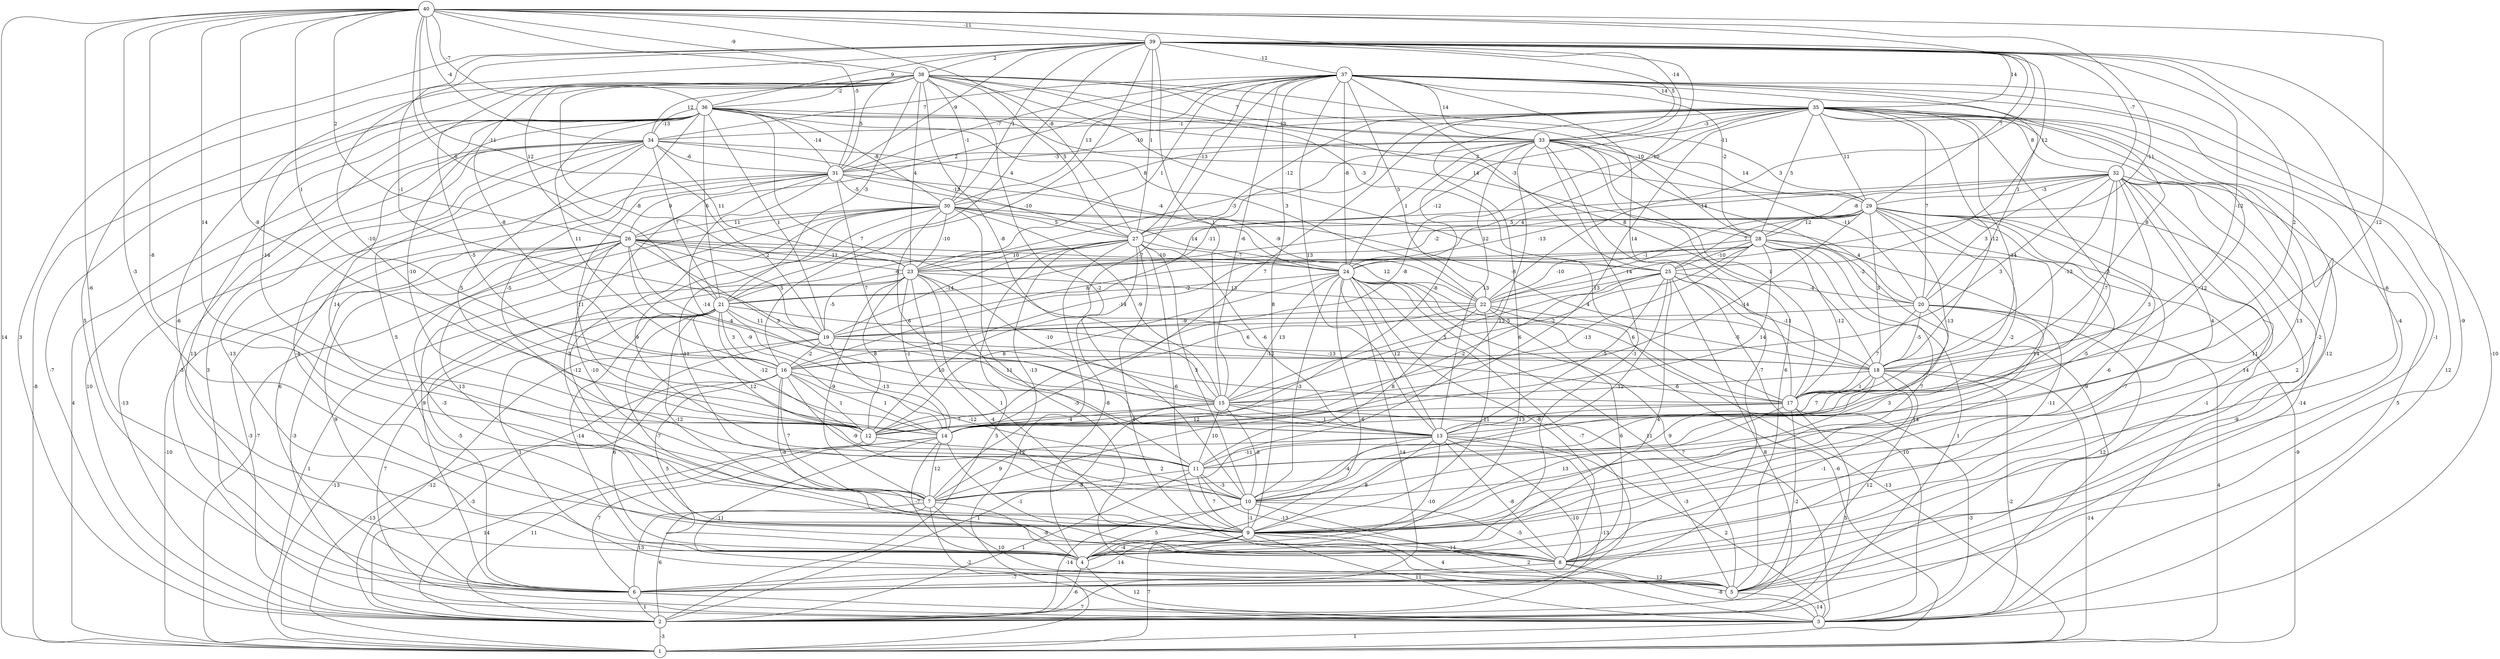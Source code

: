 graph { 
	 fontname="Helvetica,Arial,sans-serif" 
	 node [shape = circle]; 
	 40 -- 1 [label = "14"];
	 40 -- 4 [label = "-6"];
	 40 -- 7 [label = "-8"];
	 40 -- 9 [label = "-3"];
	 40 -- 12 [label = "14"];
	 40 -- 13 [label = "-12"];
	 40 -- 14 [label = "-8"];
	 40 -- 16 [label = "1"];
	 40 -- 21 [label = "6"];
	 40 -- 22 [label = "-11"];
	 40 -- 23 [label = "-11"];
	 40 -- 25 [label = "12"];
	 40 -- 26 [label = "2"];
	 40 -- 27 [label = "-8"];
	 40 -- 31 [label = "-5"];
	 40 -- 33 [label = "-14"];
	 40 -- 34 [label = "-4"];
	 40 -- 36 [label = "-7"];
	 40 -- 38 [label = "-9"];
	 40 -- 39 [label = "-11"];
	 39 -- 2 [label = "3"];
	 39 -- 5 [label = "-9"];
	 39 -- 6 [label = "5"];
	 39 -- 9 [label = "-6"];
	 39 -- 14 [label = "-10"];
	 39 -- 15 [label = "1"];
	 39 -- 16 [label = "-10"];
	 39 -- 17 [label = "2"];
	 39 -- 18 [label = "-12"];
	 39 -- 19 [label = "-1"];
	 39 -- 21 [label = "4"];
	 39 -- 22 [label = "3"];
	 39 -- 24 [label = "-10"];
	 39 -- 27 [label = "1"];
	 39 -- 29 [label = "7"];
	 39 -- 30 [label = "1"];
	 39 -- 31 [label = "-9"];
	 39 -- 32 [label = "-7"];
	 39 -- 33 [label = "5"];
	 39 -- 35 [label = "14"];
	 39 -- 36 [label = "9"];
	 39 -- 37 [label = "-12"];
	 39 -- 38 [label = "2"];
	 38 -- 4 [label = "-6"];
	 38 -- 10 [label = "-2"];
	 38 -- 12 [label = "-14"];
	 38 -- 14 [label = "-5"];
	 38 -- 15 [label = "-8"];
	 38 -- 16 [label = "-8"];
	 38 -- 17 [label = "12"];
	 38 -- 18 [label = "8"];
	 38 -- 19 [label = "-8"];
	 38 -- 21 [label = "-3"];
	 38 -- 23 [label = "4"];
	 38 -- 25 [label = "-3"];
	 38 -- 26 [label = "12"];
	 38 -- 27 [label = "5"];
	 38 -- 28 [label = "-10"];
	 38 -- 29 [label = "-11"];
	 38 -- 30 [label = "-1"];
	 38 -- 31 [label = "5"];
	 38 -- 33 [label = "7"];
	 38 -- 34 [label = "12"];
	 38 -- 36 [label = "-2"];
	 37 -- 3 [label = "-10"];
	 37 -- 5 [label = "-1"];
	 37 -- 8 [label = "-4"];
	 37 -- 9 [label = "8"];
	 37 -- 12 [label = "-7"];
	 37 -- 13 [label = "13"];
	 37 -- 15 [label = "-6"];
	 37 -- 17 [label = "14"];
	 37 -- 18 [label = "8"];
	 37 -- 20 [label = "1"];
	 37 -- 22 [label = "5"];
	 37 -- 23 [label = "1"];
	 37 -- 24 [label = "-8"];
	 37 -- 25 [label = "-3"];
	 37 -- 26 [label = "2"];
	 37 -- 27 [label = "-13"];
	 37 -- 28 [label = "-2"];
	 37 -- 30 [label = "13"];
	 37 -- 31 [label = "-7"];
	 37 -- 33 [label = "14"];
	 37 -- 34 [label = "7"];
	 37 -- 35 [label = "14"];
	 36 -- 1 [label = "-8"];
	 36 -- 2 [label = "-7"];
	 36 -- 3 [label = "-3"];
	 36 -- 6 [label = "13"];
	 36 -- 7 [label = "14"];
	 36 -- 11 [label = "-5"];
	 36 -- 12 [label = "-10"];
	 36 -- 16 [label = "11"];
	 36 -- 18 [label = "7"];
	 36 -- 19 [label = "1"];
	 36 -- 21 [label = "6"];
	 36 -- 22 [label = "3"];
	 36 -- 28 [label = "14"];
	 36 -- 29 [label = "2"];
	 36 -- 30 [label = "-8"];
	 36 -- 31 [label = "-14"];
	 36 -- 33 [label = "13"];
	 36 -- 34 [label = "-13"];
	 35 -- 3 [label = "12"];
	 35 -- 4 [label = "6"];
	 35 -- 6 [label = "-12"];
	 35 -- 7 [label = "4"];
	 35 -- 8 [label = "-2"];
	 35 -- 9 [label = "13"];
	 35 -- 11 [label = "12"];
	 35 -- 12 [label = "-8"];
	 35 -- 13 [label = "-3"];
	 35 -- 14 [label = "7"];
	 35 -- 16 [label = "-11"];
	 35 -- 17 [label = "-14"];
	 35 -- 18 [label = "-12"];
	 35 -- 20 [label = "7"];
	 35 -- 21 [label = "-12"];
	 35 -- 27 [label = "-12"];
	 35 -- 28 [label = "5"];
	 35 -- 29 [label = "11"];
	 35 -- 31 [label = "-10"];
	 35 -- 32 [label = "8"];
	 35 -- 33 [label = "-3"];
	 35 -- 34 [label = "-1"];
	 34 -- 1 [label = "4"];
	 34 -- 2 [label = "10"];
	 34 -- 4 [label = "-13"];
	 34 -- 6 [label = "3"];
	 34 -- 8 [label = "-4"];
	 34 -- 9 [label = "5"];
	 34 -- 12 [label = "5"];
	 34 -- 21 [label = "7"];
	 34 -- 23 [label = "11"];
	 34 -- 24 [label = "-4"];
	 34 -- 27 [label = "-13"];
	 34 -- 31 [label = "-6"];
	 33 -- 3 [label = "-9"];
	 33 -- 4 [label = "-1"];
	 33 -- 5 [label = "6"];
	 33 -- 6 [label = "-7"];
	 33 -- 7 [label = "13"];
	 33 -- 13 [label = "13"];
	 33 -- 14 [label = "-8"];
	 33 -- 17 [label = "1"];
	 33 -- 20 [label = "-11"];
	 33 -- 23 [label = "-3"];
	 33 -- 24 [label = "1"];
	 33 -- 29 [label = "14"];
	 33 -- 30 [label = "8"];
	 33 -- 31 [label = "-3"];
	 32 -- 2 [label = "-14"];
	 32 -- 3 [label = "5"];
	 32 -- 4 [label = "14"];
	 32 -- 8 [label = "2"];
	 32 -- 9 [label = "11"];
	 32 -- 11 [label = "4"];
	 32 -- 14 [label = "3"];
	 32 -- 16 [label = "3"];
	 32 -- 17 [label = "-7"];
	 32 -- 18 [label = "-13"];
	 32 -- 20 [label = "3"];
	 32 -- 23 [label = "4"];
	 32 -- 27 [label = "-14"];
	 32 -- 28 [label = "-8"];
	 32 -- 29 [label = "-3"];
	 31 -- 2 [label = "-13"];
	 31 -- 6 [label = "6"];
	 31 -- 9 [label = "-3"];
	 31 -- 12 [label = "11"];
	 31 -- 13 [label = "-14"];
	 31 -- 15 [label = "7"];
	 31 -- 18 [label = "-8"];
	 31 -- 22 [label = "-9"];
	 31 -- 26 [label = "9"];
	 31 -- 30 [label = "-5"];
	 30 -- 1 [label = "-7"];
	 30 -- 5 [label = "-5"];
	 30 -- 6 [label = "9"];
	 30 -- 9 [label = "-12"];
	 30 -- 10 [label = "11"];
	 30 -- 11 [label = "9"];
	 30 -- 13 [label = "6"];
	 30 -- 15 [label = "-9"];
	 30 -- 20 [label = "4"];
	 30 -- 23 [label = "-10"];
	 30 -- 24 [label = "14"];
	 30 -- 26 [label = "11"];
	 30 -- 27 [label = "5"];
	 29 -- 3 [label = "-9"];
	 29 -- 4 [label = "-7"];
	 29 -- 5 [label = "-1"];
	 29 -- 7 [label = "14"];
	 29 -- 9 [label = "-6"];
	 29 -- 10 [label = "-5"];
	 29 -- 11 [label = "-2"];
	 29 -- 14 [label = "-13"];
	 29 -- 15 [label = "-14"];
	 29 -- 18 [label = "3"];
	 29 -- 19 [label = "14"];
	 29 -- 23 [label = "-2"];
	 29 -- 24 [label = "-13"];
	 29 -- 25 [label = "7"];
	 29 -- 27 [label = "5"];
	 29 -- 28 [label = "12"];
	 28 -- 1 [label = "-9"];
	 28 -- 2 [label = "1"];
	 28 -- 8 [label = "-11"];
	 28 -- 9 [label = "7"];
	 28 -- 12 [label = "-13"];
	 28 -- 14 [label = "14"];
	 28 -- 15 [label = "-2"];
	 28 -- 16 [label = "-14"];
	 28 -- 17 [label = "-12"];
	 28 -- 19 [label = "8"];
	 28 -- 20 [label = "-2"];
	 28 -- 22 [label = "-10"];
	 28 -- 24 [label = "-1"];
	 28 -- 25 [label = "-10"];
	 27 -- 1 [label = "-12"];
	 27 -- 2 [label = "5"];
	 27 -- 4 [label = "-8"];
	 27 -- 5 [label = "4"];
	 27 -- 7 [label = "-13"];
	 27 -- 9 [label = "-6"];
	 27 -- 10 [label = "3"];
	 27 -- 13 [label = "-6"];
	 27 -- 19 [label = "-14"];
	 27 -- 21 [label = "-6"];
	 27 -- 23 [label = "10"];
	 27 -- 24 [label = "-7"];
	 26 -- 1 [label = "-10"];
	 26 -- 2 [label = "-3"];
	 26 -- 3 [label = "-3"];
	 26 -- 6 [label = "9"];
	 26 -- 7 [label = "-10"];
	 26 -- 8 [label = "-3"];
	 26 -- 9 [label = "13"];
	 26 -- 14 [label = "-9"];
	 26 -- 15 [label = "-4"];
	 26 -- 17 [label = "3"];
	 26 -- 19 [label = "5"];
	 26 -- 22 [label = "12"];
	 26 -- 23 [label = "2"];
	 26 -- 24 [label = "11"];
	 26 -- 25 [label = "-10"];
	 25 -- 2 [label = "8"];
	 25 -- 3 [label = "10"];
	 25 -- 4 [label = "4"];
	 25 -- 10 [label = "-12"];
	 25 -- 13 [label = "-5"];
	 25 -- 14 [label = "-2"];
	 25 -- 15 [label = "5"];
	 25 -- 18 [label = "-11"];
	 25 -- 20 [label = "-4"];
	 25 -- 22 [label = "13"];
	 24 -- 1 [label = "-6"];
	 24 -- 2 [label = "14"];
	 24 -- 3 [label = "7"];
	 24 -- 4 [label = "-6"];
	 24 -- 5 [label = "11"];
	 24 -- 6 [label = "-7"];
	 24 -- 8 [label = "-8"];
	 24 -- 10 [label = "-3"];
	 24 -- 12 [label = "8"];
	 24 -- 13 [label = "12"];
	 24 -- 15 [label = "13"];
	 24 -- 17 [label = "6"];
	 24 -- 21 [label = "-2"];
	 23 -- 1 [label = "1"];
	 23 -- 6 [label = "-5"];
	 23 -- 7 [label = "-9"];
	 23 -- 8 [label = "-4"];
	 23 -- 9 [label = "1"];
	 23 -- 11 [label = "11"];
	 23 -- 12 [label = "8"];
	 23 -- 14 [label = "-1"];
	 23 -- 15 [label = "-10"];
	 23 -- 19 [label = "-5"];
	 23 -- 22 [label = "13"];
	 22 -- 1 [label = "-13"];
	 22 -- 8 [label = "6"];
	 22 -- 9 [label = "-11"];
	 22 -- 11 [label = "8"];
	 22 -- 16 [label = "6"];
	 22 -- 18 [label = "-5"];
	 22 -- 19 [label = "-9"];
	 21 -- 1 [label = "-13"];
	 21 -- 3 [label = "7"];
	 21 -- 4 [label = "-14"];
	 21 -- 5 [label = "1"];
	 21 -- 8 [label = "-7"];
	 21 -- 9 [label = "-12"];
	 21 -- 11 [label = "12"];
	 21 -- 12 [label = "-12"];
	 21 -- 13 [label = "10"];
	 21 -- 16 [label = "3"];
	 21 -- 17 [label = "-13"];
	 21 -- 19 [label = "11"];
	 20 -- 1 [label = "4"];
	 20 -- 5 [label = "12"];
	 20 -- 9 [label = "14"];
	 20 -- 10 [label = "3"];
	 20 -- 17 [label = "7"];
	 20 -- 18 [label = "-5"];
	 20 -- 19 [label = "-5"];
	 19 -- 2 [label = "-12"];
	 19 -- 4 [label = "6"];
	 19 -- 14 [label = "-13"];
	 19 -- 16 [label = "-2"];
	 19 -- 18 [label = "-12"];
	 18 -- 1 [label = "-14"];
	 18 -- 3 [label = "-2"];
	 18 -- 5 [label = "12"];
	 18 -- 8 [label = "-1"];
	 18 -- 10 [label = "9"];
	 18 -- 12 [label = "7"];
	 18 -- 15 [label = "-6"];
	 18 -- 17 [label = "1"];
	 17 -- 2 [label = "5"];
	 17 -- 3 [label = "-3"];
	 17 -- 5 [label = "-2"];
	 17 -- 9 [label = "13"];
	 17 -- 12 [label = "12"];
	 17 -- 13 [label = "13"];
	 16 -- 1 [label = "-13"];
	 16 -- 2 [label = "-3"];
	 16 -- 4 [label = "5"];
	 16 -- 7 [label = "7"];
	 16 -- 9 [label = "-8"];
	 16 -- 10 [label = "-9"];
	 16 -- 11 [label = "-12"];
	 16 -- 12 [label = "1"];
	 16 -- 14 [label = "1"];
	 15 -- 2 [label = "1"];
	 15 -- 5 [label = "-3"];
	 15 -- 10 [label = "-8"];
	 15 -- 11 [label = "10"];
	 15 -- 12 [label = "7"];
	 15 -- 13 [label = "1"];
	 15 -- 14 [label = "-4"];
	 14 -- 2 [label = "11"];
	 14 -- 4 [label = "-7"];
	 14 -- 5 [label = "-11"];
	 14 -- 6 [label = "7"];
	 14 -- 7 [label = "12"];
	 14 -- 8 [label = "-1"];
	 13 -- 2 [label = "-13"];
	 13 -- 3 [label = "2"];
	 13 -- 4 [label = "-10"];
	 13 -- 6 [label = "-10"];
	 13 -- 7 [label = "9"];
	 13 -- 8 [label = "-8"];
	 13 -- 9 [label = "8"];
	 13 -- 10 [label = "-4"];
	 13 -- 11 [label = "-11"];
	 12 -- 2 [label = "14"];
	 12 -- 10 [label = "2"];
	 11 -- 2 [label = "1"];
	 11 -- 7 [label = "-8"];
	 11 -- 8 [label = "-13"];
	 11 -- 9 [label = "7"];
	 11 -- 10 [label = "-3"];
	 10 -- 2 [label = "-14"];
	 10 -- 3 [label = "2"];
	 10 -- 4 [label = "5"];
	 10 -- 8 [label = "-5"];
	 10 -- 9 [label = "-1"];
	 9 -- 1 [label = "7"];
	 9 -- 3 [label = "11"];
	 9 -- 4 [label = "-4"];
	 9 -- 5 [label = "4"];
	 9 -- 6 [label = "14"];
	 9 -- 8 [label = "-14"];
	 8 -- 3 [label = "-8"];
	 8 -- 5 [label = "12"];
	 8 -- 6 [label = "-7"];
	 7 -- 2 [label = "6"];
	 7 -- 3 [label = "-2"];
	 7 -- 4 [label = "-8"];
	 7 -- 5 [label = "10"];
	 7 -- 6 [label = "13"];
	 6 -- 2 [label = "1"];
	 6 -- 3 [label = "7"];
	 5 -- 3 [label = "-14"];
	 4 -- 2 [label = "-6"];
	 4 -- 3 [label = "12"];
	 3 -- 1 [label = "1"];
	 2 -- 1 [label = "-3"];
	 1;
	 2;
	 3;
	 4;
	 5;
	 6;
	 7;
	 8;
	 9;
	 10;
	 11;
	 12;
	 13;
	 14;
	 15;
	 16;
	 17;
	 18;
	 19;
	 20;
	 21;
	 22;
	 23;
	 24;
	 25;
	 26;
	 27;
	 28;
	 29;
	 30;
	 31;
	 32;
	 33;
	 34;
	 35;
	 36;
	 37;
	 38;
	 39;
	 40;
}
